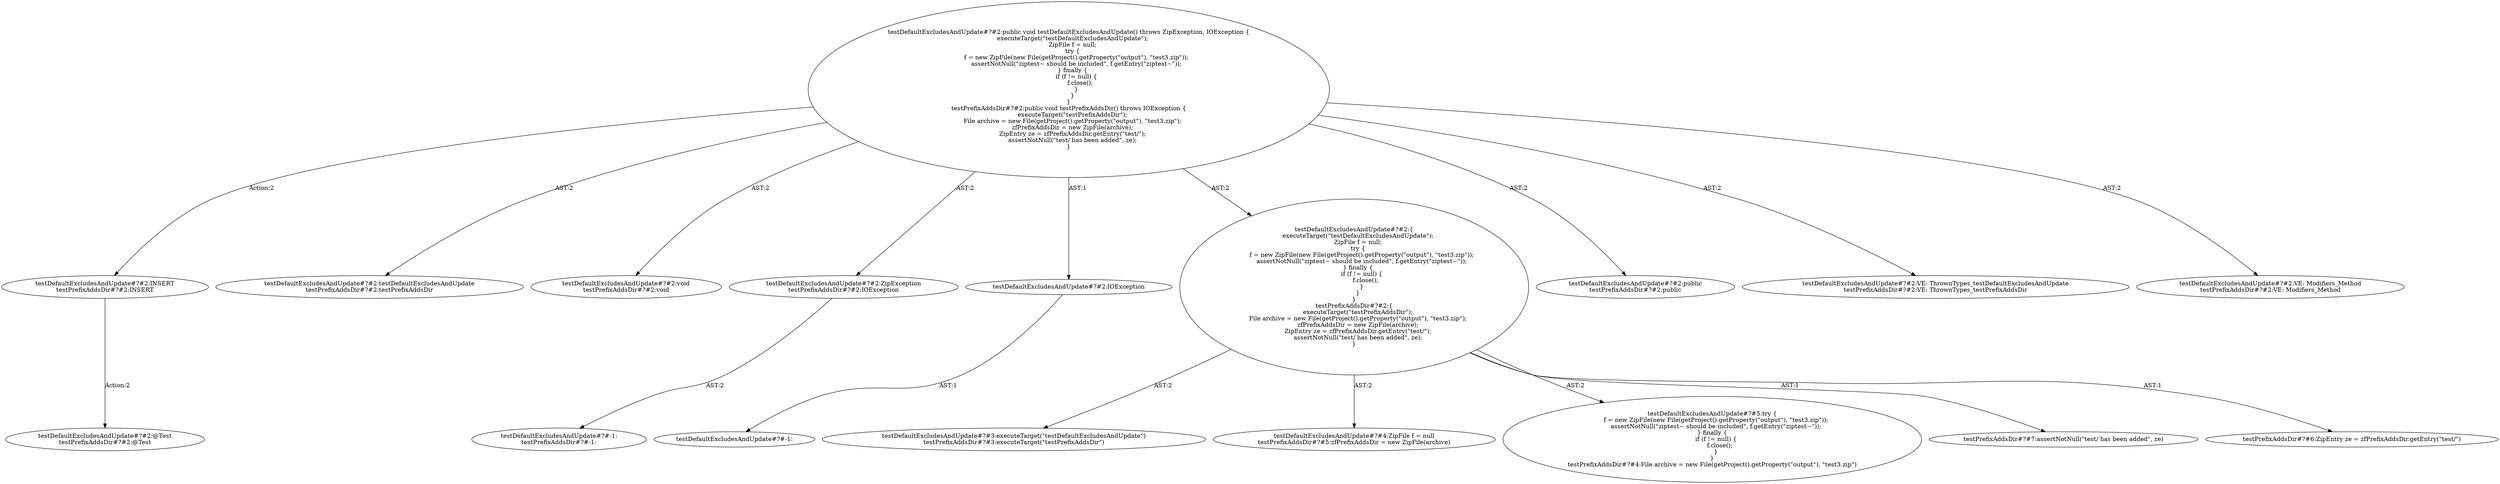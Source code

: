 digraph "Pattern" {
0 [label="testDefaultExcludesAndUpdate#?#2:INSERT
testPrefixAddsDir#?#2:INSERT" shape=ellipse]
1 [label="testDefaultExcludesAndUpdate#?#2:public void testDefaultExcludesAndUpdate() throws ZipException, IOException \{
    executeTarget(\"testDefaultExcludesAndUpdate\");
    ZipFile f = null;
    try \{
        f = new ZipFile(new File(getProject().getProperty(\"output\"), \"test3.zip\"));
        assertNotNull(\"ziptest~ should be included\", f.getEntry(\"ziptest~\"));
    \} finally \{
        if (f != null) \{
            f.close();
        \}
    \}
\}
testPrefixAddsDir#?#2:public void testPrefixAddsDir() throws IOException \{
    executeTarget(\"testPrefixAddsDir\");
    File archive = new File(getProject().getProperty(\"output\"), \"test3.zip\");
    zfPrefixAddsDir = new ZipFile(archive);
    ZipEntry ze = zfPrefixAddsDir.getEntry(\"test/\");
    assertNotNull(\"test/ has been added\", ze);
\}" shape=ellipse]
2 [label="testDefaultExcludesAndUpdate#?#2:testDefaultExcludesAndUpdate
testPrefixAddsDir#?#2:testPrefixAddsDir" shape=ellipse]
3 [label="testDefaultExcludesAndUpdate#?#2:void
testPrefixAddsDir#?#2:void" shape=ellipse]
4 [label="testDefaultExcludesAndUpdate#?#2:ZipException
testPrefixAddsDir#?#2:IOException" shape=ellipse]
5 [label="testDefaultExcludesAndUpdate#?#-1:
testPrefixAddsDir#?#-1:" shape=ellipse]
6 [label="testDefaultExcludesAndUpdate#?#2:IOException" shape=ellipse]
7 [label="testDefaultExcludesAndUpdate#?#-1:" shape=ellipse]
8 [label="testDefaultExcludesAndUpdate#?#2:\{
    executeTarget(\"testDefaultExcludesAndUpdate\");
    ZipFile f = null;
    try \{
        f = new ZipFile(new File(getProject().getProperty(\"output\"), \"test3.zip\"));
        assertNotNull(\"ziptest~ should be included\", f.getEntry(\"ziptest~\"));
    \} finally \{
        if (f != null) \{
            f.close();
        \}
    \}
\}
testPrefixAddsDir#?#2:\{
    executeTarget(\"testPrefixAddsDir\");
    File archive = new File(getProject().getProperty(\"output\"), \"test3.zip\");
    zfPrefixAddsDir = new ZipFile(archive);
    ZipEntry ze = zfPrefixAddsDir.getEntry(\"test/\");
    assertNotNull(\"test/ has been added\", ze);
\}" shape=ellipse]
9 [label="testDefaultExcludesAndUpdate#?#3:executeTarget(\"testDefaultExcludesAndUpdate\")
testPrefixAddsDir#?#3:executeTarget(\"testPrefixAddsDir\")" shape=ellipse]
10 [label="testDefaultExcludesAndUpdate#?#4:ZipFile f = null
testPrefixAddsDir#?#5:zfPrefixAddsDir = new ZipFile(archive)" shape=ellipse]
11 [label="testDefaultExcludesAndUpdate#?#5:try \{
    f = new ZipFile(new File(getProject().getProperty(\"output\"), \"test3.zip\"));
    assertNotNull(\"ziptest~ should be included\", f.getEntry(\"ziptest~\"));
\} finally \{
    if (f != null) \{
        f.close();
    \}
\}
testPrefixAddsDir#?#4:File archive = new File(getProject().getProperty(\"output\"), \"test3.zip\")" shape=ellipse]
12 [label="testDefaultExcludesAndUpdate#?#2:public
testPrefixAddsDir#?#2:public" shape=ellipse]
13 [label="testDefaultExcludesAndUpdate#?#2:VE: ThrownTypes_testDefaultExcludesAndUpdate
testPrefixAddsDir#?#2:VE: ThrownTypes_testPrefixAddsDir" shape=ellipse]
14 [label="testDefaultExcludesAndUpdate#?#2:VE: Modifiers_Method
testPrefixAddsDir#?#2:VE: Modifiers_Method" shape=ellipse]
15 [label="testDefaultExcludesAndUpdate#?#2:@Test
testPrefixAddsDir#?#2:@Test" shape=ellipse]
16 [label="testPrefixAddsDir#?#7:assertNotNull(\"test/ has been added\", ze)" shape=ellipse]
17 [label="testPrefixAddsDir#?#6:ZipEntry ze = zfPrefixAddsDir.getEntry(\"test/\")" shape=ellipse]
0 -> 15 [label="Action:2"];
1 -> 0 [label="Action:2"];
1 -> 2 [label="AST:2"];
1 -> 3 [label="AST:2"];
1 -> 4 [label="AST:2"];
1 -> 6 [label="AST:1"];
1 -> 8 [label="AST:2"];
1 -> 12 [label="AST:2"];
1 -> 13 [label="AST:2"];
1 -> 14 [label="AST:2"];
4 -> 5 [label="AST:2"];
6 -> 7 [label="AST:1"];
8 -> 9 [label="AST:2"];
8 -> 10 [label="AST:2"];
8 -> 11 [label="AST:2"];
8 -> 16 [label="AST:1"];
8 -> 17 [label="AST:1"];
}